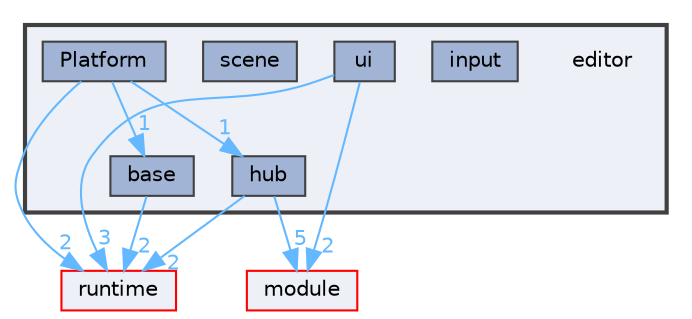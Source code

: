 digraph "editor"
{
 // LATEX_PDF_SIZE
  bgcolor="transparent";
  edge [fontname=Helvetica,fontsize=10,labelfontname=Helvetica,labelfontsize=10];
  node [fontname=Helvetica,fontsize=10,shape=box,height=0.2,width=0.4];
  compound=true
  subgraph clusterdir_bac5aa69239d34ac960582aca466258e {
    graph [ bgcolor="#edf0f7", pencolor="grey25", label="", fontname=Helvetica,fontsize=10 style="filled,bold", URL="dir_bac5aa69239d34ac960582aca466258e.html",tooltip=""]
    dir_bac5aa69239d34ac960582aca466258e [shape=plaintext, label="editor"];
  dir_4ac50daca5c62f255705783a1daff413 [label="base", fillcolor="#a2b4d6", color="grey25", style="filled", URL="dir_4ac50daca5c62f255705783a1daff413.html",tooltip=""];
  dir_aac781039326ac6938190fe4b9100a7f [label="hub", fillcolor="#a2b4d6", color="grey25", style="filled", URL="dir_aac781039326ac6938190fe4b9100a7f.html",tooltip=""];
  dir_3bb2ac0884f3b8b1f14f743648d9695d [label="input", fillcolor="#a2b4d6", color="grey25", style="filled", URL="dir_3bb2ac0884f3b8b1f14f743648d9695d.html",tooltip=""];
  dir_270cc6fb5851a2c1e1a7b61de8ed71c0 [label="Platform", fillcolor="#a2b4d6", color="grey25", style="filled", URL="dir_270cc6fb5851a2c1e1a7b61de8ed71c0.html",tooltip=""];
  dir_51eed259b94a3a98bb544cd06aa840c4 [label="scene", fillcolor="#a2b4d6", color="grey25", style="filled", URL="dir_51eed259b94a3a98bb544cd06aa840c4.html",tooltip=""];
  dir_e04bbb5de9fc9230c1c34f40331e8e21 [label="ui", fillcolor="#a2b4d6", color="grey25", style="filled", URL="dir_e04bbb5de9fc9230c1c34f40331e8e21.html",tooltip=""];
  }
  dir_cb031e414f281a658b23dddb30bb9d2c [label="runtime", fillcolor="#edf0f7", color="red", style="filled", URL="dir_cb031e414f281a658b23dddb30bb9d2c.html",tooltip=""];
  dir_a7b0466279106ea0b8f86f609f621680 [label="module", fillcolor="#edf0f7", color="red", style="filled", URL="dir_a7b0466279106ea0b8f86f609f621680.html",tooltip=""];
  dir_4ac50daca5c62f255705783a1daff413->dir_cb031e414f281a658b23dddb30bb9d2c [headlabel="2", labeldistance=1.5 headhref="dir_000067_000628.html" href="dir_000067_000628.html" color="steelblue1" fontcolor="steelblue1"];
  dir_aac781039326ac6938190fe4b9100a7f->dir_a7b0466279106ea0b8f86f609f621680 [headlabel="5", labeldistance=1.5 headhref="dir_000373_000497.html" href="dir_000373_000497.html" color="steelblue1" fontcolor="steelblue1"];
  dir_aac781039326ac6938190fe4b9100a7f->dir_cb031e414f281a658b23dddb30bb9d2c [headlabel="2", labeldistance=1.5 headhref="dir_000373_000628.html" href="dir_000373_000628.html" color="steelblue1" fontcolor="steelblue1"];
  dir_270cc6fb5851a2c1e1a7b61de8ed71c0->dir_cb031e414f281a658b23dddb30bb9d2c [headlabel="2", labeldistance=1.5 headhref="dir_000550_000628.html" href="dir_000550_000628.html" color="steelblue1" fontcolor="steelblue1"];
  dir_270cc6fb5851a2c1e1a7b61de8ed71c0->dir_4ac50daca5c62f255705783a1daff413 [headlabel="1", labeldistance=1.5 headhref="dir_000550_000067.html" href="dir_000550_000067.html" color="steelblue1" fontcolor="steelblue1"];
  dir_270cc6fb5851a2c1e1a7b61de8ed71c0->dir_aac781039326ac6938190fe4b9100a7f [headlabel="1", labeldistance=1.5 headhref="dir_000550_000373.html" href="dir_000550_000373.html" color="steelblue1" fontcolor="steelblue1"];
  dir_e04bbb5de9fc9230c1c34f40331e8e21->dir_a7b0466279106ea0b8f86f609f621680 [headlabel="2", labeldistance=1.5 headhref="dir_000883_000497.html" href="dir_000883_000497.html" color="steelblue1" fontcolor="steelblue1"];
  dir_e04bbb5de9fc9230c1c34f40331e8e21->dir_cb031e414f281a658b23dddb30bb9d2c [headlabel="3", labeldistance=1.5 headhref="dir_000883_000628.html" href="dir_000883_000628.html" color="steelblue1" fontcolor="steelblue1"];
}
